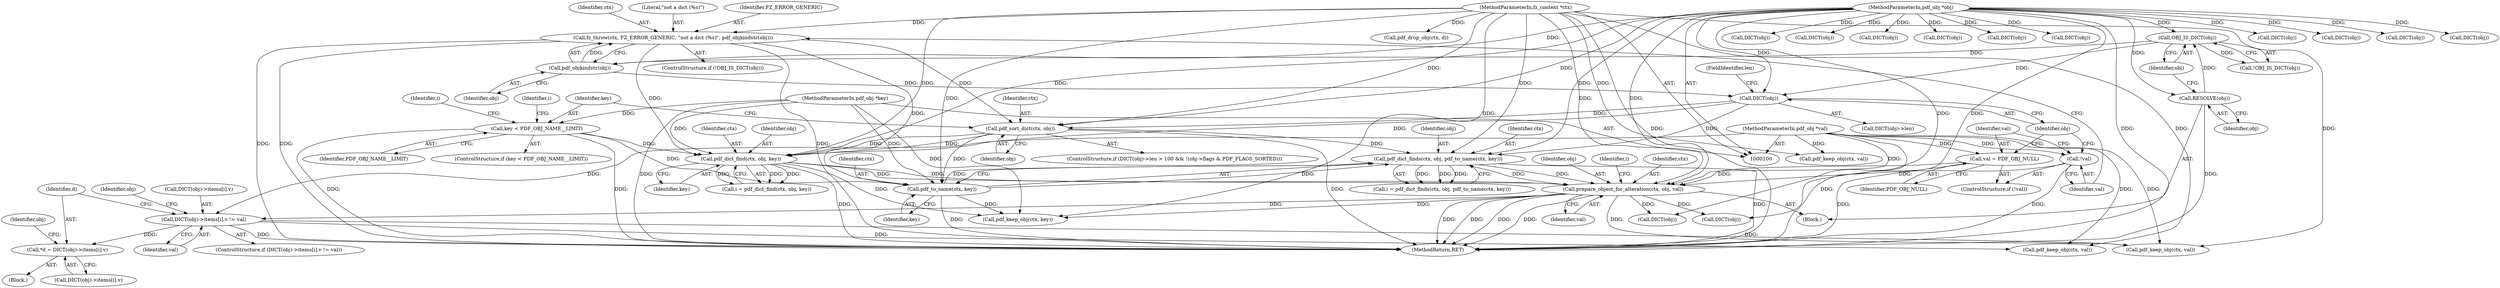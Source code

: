 digraph "0_ghostscript_1e03c06456d997435019fb3526fa2d4be7dbc6ec@array" {
"1000190" [label="(Call,*d = DICT(obj)->items[i].v)"];
"1000178" [label="(Call,DICT(obj)->items[i].v != val)"];
"1000161" [label="(Call,prepare_object_for_alteration(ctx, obj, val))"];
"1000148" [label="(Call,pdf_dict_find(ctx, obj, key))"];
"1000113" [label="(Call,fz_throw(ctx, FZ_ERROR_GENERIC, \"not a dict (%s)\", pdf_objkindstr(obj)))"];
"1000101" [label="(MethodParameterIn,fz_context *ctx)"];
"1000117" [label="(Call,pdf_objkindstr(obj))"];
"1000111" [label="(Call,OBJ_IS_DICT(obj))"];
"1000107" [label="(Call,RESOLVE(obj))"];
"1000102" [label="(MethodParameterIn,pdf_obj *obj)"];
"1000139" [label="(Call,pdf_sort_dict(ctx, obj))"];
"1000129" [label="(Call,DICT(obj))"];
"1000143" [label="(Call,key < PDF_OBJ_NAME__LIMIT)"];
"1000103" [label="(MethodParameterIn,pdf_obj *key)"];
"1000155" [label="(Call,pdf_dict_finds(ctx, obj, pdf_to_name(ctx, key)))"];
"1000158" [label="(Call,pdf_to_name(ctx, key))"];
"1000122" [label="(Call,val = PDF_OBJ_NULL)"];
"1000104" [label="(MethodParameterIn,pdf_obj *val)"];
"1000120" [label="(Call,!val)"];
"1000110" [label="(Call,!OBJ_IS_DICT(obj))"];
"1000159" [label="(Identifier,ctx)"];
"1000182" [label="(Call,DICT(obj))"];
"1000128" [label="(Call,DICT(obj)->len)"];
"1000177" [label="(ControlStructure,if (DICT(obj)->items[i].v != val))"];
"1000113" [label="(Call,fz_throw(ctx, FZ_ERROR_GENERIC, \"not a dict (%s)\", pdf_objkindstr(obj)))"];
"1000158" [label="(Call,pdf_to_name(ctx, key))"];
"1000162" [label="(Identifier,ctx)"];
"1000173" [label="(Call,DICT(obj))"];
"1000142" [label="(ControlStructure,if (key < PDF_OBJ_NAME__LIMIT))"];
"1000178" [label="(Call,DICT(obj)->items[i].v != val)"];
"1000282" [label="(Call,DICT(obj))"];
"1000112" [label="(Identifier,obj)"];
"1000153" [label="(Call,i = pdf_dict_finds(ctx, obj, pdf_to_name(ctx, key)))"];
"1000107" [label="(Call,RESOLVE(obj))"];
"1000160" [label="(Identifier,key)"];
"1000163" [label="(Identifier,obj)"];
"1000151" [label="(Identifier,key)"];
"1000270" [label="(Call,DICT(obj))"];
"1000147" [label="(Identifier,i)"];
"1000119" [label="(ControlStructure,if (!val))"];
"1000116" [label="(Literal,\"not a dict (%s)\")"];
"1000275" [label="(Call,pdf_keep_obj(ctx, key))"];
"1000130" [label="(Identifier,obj)"];
"1000233" [label="(Call,pdf_keep_obj(ctx, val))"];
"1000131" [label="(FieldIdentifier,len)"];
"1000124" [label="(Identifier,PDF_OBJ_NULL)"];
"1000228" [label="(Call,DICT(obj))"];
"1000123" [label="(Identifier,val)"];
"1000101" [label="(MethodParameterIn,fz_context *ctx)"];
"1000187" [label="(Identifier,val)"];
"1000122" [label="(Call,val = PDF_OBJ_NULL)"];
"1000109" [label="(ControlStructure,if (!OBJ_IS_DICT(obj)))"];
"1000118" [label="(Identifier,obj)"];
"1000164" [label="(Identifier,val)"];
"1000191" [label="(Identifier,d)"];
"1000219" [label="(Call,DICT(obj))"];
"1000102" [label="(MethodParameterIn,pdf_obj *obj)"];
"1000236" [label="(Call,pdf_drop_obj(ctx, d))"];
"1000292" [label="(Call,DICT(obj))"];
"1000154" [label="(Identifier,i)"];
"1000161" [label="(Call,prepare_object_for_alteration(ctx, obj, val))"];
"1000190" [label="(Call,*d = DICT(obj)->items[i].v)"];
"1000155" [label="(Call,pdf_dict_finds(ctx, obj, pdf_to_name(ctx, key)))"];
"1000141" [label="(Identifier,obj)"];
"1000120" [label="(Call,!val)"];
"1000111" [label="(Call,OBJ_IS_DICT(obj))"];
"1000115" [label="(Identifier,FZ_ERROR_GENERIC)"];
"1000260" [label="(Call,DICT(obj))"];
"1000287" [label="(Call,pdf_keep_obj(ctx, val))"];
"1000139" [label="(Call,pdf_sort_dict(ctx, obj))"];
"1000157" [label="(Identifier,obj)"];
"1000204" [label="(Call,DICT(obj))"];
"1000188" [label="(Block,)"];
"1000149" [label="(Identifier,ctx)"];
"1000105" [label="(Block,)"];
"1000244" [label="(Call,DICT(obj))"];
"1000253" [label="(Call,DICT(obj))"];
"1000140" [label="(Identifier,ctx)"];
"1000192" [label="(Call,DICT(obj)->items[i].v)"];
"1000117" [label="(Call,pdf_objkindstr(obj))"];
"1000145" [label="(Identifier,PDF_OBJ_NAME__LIMIT)"];
"1000156" [label="(Identifier,ctx)"];
"1000143" [label="(Call,key < PDF_OBJ_NAME__LIMIT)"];
"1000245" [label="(Identifier,obj)"];
"1000121" [label="(Identifier,val)"];
"1000295" [label="(MethodReturn,RET)"];
"1000104" [label="(MethodParameterIn,pdf_obj *val)"];
"1000129" [label="(Call,DICT(obj))"];
"1000103" [label="(MethodParameterIn,pdf_obj *key)"];
"1000114" [label="(Identifier,ctx)"];
"1000144" [label="(Identifier,key)"];
"1000150" [label="(Identifier,obj)"];
"1000205" [label="(Identifier,obj)"];
"1000146" [label="(Call,i = pdf_dict_find(ctx, obj, key))"];
"1000108" [label="(Identifier,obj)"];
"1000125" [label="(ControlStructure,if (DICT(obj)->len > 100 && !(obj->flags & PDF_FLAGS_SORTED)))"];
"1000195" [label="(Call,DICT(obj))"];
"1000168" [label="(Identifier,i)"];
"1000148" [label="(Call,pdf_dict_find(ctx, obj, key))"];
"1000209" [label="(Call,pdf_keep_obj(ctx, val))"];
"1000179" [label="(Call,DICT(obj)->items[i].v)"];
"1000190" -> "1000188"  [label="AST: "];
"1000190" -> "1000192"  [label="CFG: "];
"1000191" -> "1000190"  [label="AST: "];
"1000192" -> "1000190"  [label="AST: "];
"1000205" -> "1000190"  [label="CFG: "];
"1000178" -> "1000190"  [label="DDG: "];
"1000178" -> "1000177"  [label="AST: "];
"1000178" -> "1000187"  [label="CFG: "];
"1000179" -> "1000178"  [label="AST: "];
"1000187" -> "1000178"  [label="AST: "];
"1000191" -> "1000178"  [label="CFG: "];
"1000245" -> "1000178"  [label="CFG: "];
"1000178" -> "1000295"  [label="DDG: "];
"1000161" -> "1000178"  [label="DDG: "];
"1000104" -> "1000178"  [label="DDG: "];
"1000178" -> "1000209"  [label="DDG: "];
"1000178" -> "1000287"  [label="DDG: "];
"1000161" -> "1000105"  [label="AST: "];
"1000161" -> "1000164"  [label="CFG: "];
"1000162" -> "1000161"  [label="AST: "];
"1000163" -> "1000161"  [label="AST: "];
"1000164" -> "1000161"  [label="AST: "];
"1000168" -> "1000161"  [label="CFG: "];
"1000161" -> "1000295"  [label="DDG: "];
"1000161" -> "1000295"  [label="DDG: "];
"1000161" -> "1000295"  [label="DDG: "];
"1000161" -> "1000295"  [label="DDG: "];
"1000148" -> "1000161"  [label="DDG: "];
"1000148" -> "1000161"  [label="DDG: "];
"1000155" -> "1000161"  [label="DDG: "];
"1000155" -> "1000161"  [label="DDG: "];
"1000101" -> "1000161"  [label="DDG: "];
"1000102" -> "1000161"  [label="DDG: "];
"1000122" -> "1000161"  [label="DDG: "];
"1000120" -> "1000161"  [label="DDG: "];
"1000104" -> "1000161"  [label="DDG: "];
"1000161" -> "1000173"  [label="DDG: "];
"1000161" -> "1000182"  [label="DDG: "];
"1000161" -> "1000209"  [label="DDG: "];
"1000161" -> "1000275"  [label="DDG: "];
"1000148" -> "1000146"  [label="AST: "];
"1000148" -> "1000151"  [label="CFG: "];
"1000149" -> "1000148"  [label="AST: "];
"1000150" -> "1000148"  [label="AST: "];
"1000151" -> "1000148"  [label="AST: "];
"1000146" -> "1000148"  [label="CFG: "];
"1000148" -> "1000295"  [label="DDG: "];
"1000148" -> "1000146"  [label="DDG: "];
"1000148" -> "1000146"  [label="DDG: "];
"1000148" -> "1000146"  [label="DDG: "];
"1000113" -> "1000148"  [label="DDG: "];
"1000139" -> "1000148"  [label="DDG: "];
"1000139" -> "1000148"  [label="DDG: "];
"1000101" -> "1000148"  [label="DDG: "];
"1000129" -> "1000148"  [label="DDG: "];
"1000102" -> "1000148"  [label="DDG: "];
"1000143" -> "1000148"  [label="DDG: "];
"1000103" -> "1000148"  [label="DDG: "];
"1000148" -> "1000275"  [label="DDG: "];
"1000113" -> "1000109"  [label="AST: "];
"1000113" -> "1000117"  [label="CFG: "];
"1000114" -> "1000113"  [label="AST: "];
"1000115" -> "1000113"  [label="AST: "];
"1000116" -> "1000113"  [label="AST: "];
"1000117" -> "1000113"  [label="AST: "];
"1000121" -> "1000113"  [label="CFG: "];
"1000113" -> "1000295"  [label="DDG: "];
"1000113" -> "1000295"  [label="DDG: "];
"1000113" -> "1000295"  [label="DDG: "];
"1000101" -> "1000113"  [label="DDG: "];
"1000117" -> "1000113"  [label="DDG: "];
"1000113" -> "1000139"  [label="DDG: "];
"1000113" -> "1000158"  [label="DDG: "];
"1000101" -> "1000100"  [label="AST: "];
"1000101" -> "1000295"  [label="DDG: "];
"1000101" -> "1000139"  [label="DDG: "];
"1000101" -> "1000155"  [label="DDG: "];
"1000101" -> "1000158"  [label="DDG: "];
"1000101" -> "1000209"  [label="DDG: "];
"1000101" -> "1000233"  [label="DDG: "];
"1000101" -> "1000236"  [label="DDG: "];
"1000101" -> "1000275"  [label="DDG: "];
"1000101" -> "1000287"  [label="DDG: "];
"1000117" -> "1000118"  [label="CFG: "];
"1000118" -> "1000117"  [label="AST: "];
"1000111" -> "1000117"  [label="DDG: "];
"1000102" -> "1000117"  [label="DDG: "];
"1000117" -> "1000129"  [label="DDG: "];
"1000111" -> "1000110"  [label="AST: "];
"1000111" -> "1000112"  [label="CFG: "];
"1000112" -> "1000111"  [label="AST: "];
"1000110" -> "1000111"  [label="CFG: "];
"1000111" -> "1000110"  [label="DDG: "];
"1000107" -> "1000111"  [label="DDG: "];
"1000102" -> "1000111"  [label="DDG: "];
"1000111" -> "1000129"  [label="DDG: "];
"1000107" -> "1000105"  [label="AST: "];
"1000107" -> "1000108"  [label="CFG: "];
"1000108" -> "1000107"  [label="AST: "];
"1000112" -> "1000107"  [label="CFG: "];
"1000107" -> "1000295"  [label="DDG: "];
"1000102" -> "1000107"  [label="DDG: "];
"1000102" -> "1000100"  [label="AST: "];
"1000102" -> "1000295"  [label="DDG: "];
"1000102" -> "1000129"  [label="DDG: "];
"1000102" -> "1000139"  [label="DDG: "];
"1000102" -> "1000155"  [label="DDG: "];
"1000102" -> "1000173"  [label="DDG: "];
"1000102" -> "1000182"  [label="DDG: "];
"1000102" -> "1000195"  [label="DDG: "];
"1000102" -> "1000204"  [label="DDG: "];
"1000102" -> "1000219"  [label="DDG: "];
"1000102" -> "1000228"  [label="DDG: "];
"1000102" -> "1000244"  [label="DDG: "];
"1000102" -> "1000253"  [label="DDG: "];
"1000102" -> "1000260"  [label="DDG: "];
"1000102" -> "1000270"  [label="DDG: "];
"1000102" -> "1000282"  [label="DDG: "];
"1000102" -> "1000292"  [label="DDG: "];
"1000139" -> "1000125"  [label="AST: "];
"1000139" -> "1000141"  [label="CFG: "];
"1000140" -> "1000139"  [label="AST: "];
"1000141" -> "1000139"  [label="AST: "];
"1000144" -> "1000139"  [label="CFG: "];
"1000139" -> "1000295"  [label="DDG: "];
"1000129" -> "1000139"  [label="DDG: "];
"1000139" -> "1000155"  [label="DDG: "];
"1000139" -> "1000158"  [label="DDG: "];
"1000129" -> "1000128"  [label="AST: "];
"1000129" -> "1000130"  [label="CFG: "];
"1000130" -> "1000129"  [label="AST: "];
"1000131" -> "1000129"  [label="CFG: "];
"1000129" -> "1000155"  [label="DDG: "];
"1000143" -> "1000142"  [label="AST: "];
"1000143" -> "1000145"  [label="CFG: "];
"1000144" -> "1000143"  [label="AST: "];
"1000145" -> "1000143"  [label="AST: "];
"1000147" -> "1000143"  [label="CFG: "];
"1000154" -> "1000143"  [label="CFG: "];
"1000143" -> "1000295"  [label="DDG: "];
"1000143" -> "1000295"  [label="DDG: "];
"1000103" -> "1000143"  [label="DDG: "];
"1000143" -> "1000158"  [label="DDG: "];
"1000103" -> "1000100"  [label="AST: "];
"1000103" -> "1000295"  [label="DDG: "];
"1000103" -> "1000158"  [label="DDG: "];
"1000103" -> "1000275"  [label="DDG: "];
"1000155" -> "1000153"  [label="AST: "];
"1000155" -> "1000158"  [label="CFG: "];
"1000156" -> "1000155"  [label="AST: "];
"1000157" -> "1000155"  [label="AST: "];
"1000158" -> "1000155"  [label="AST: "];
"1000153" -> "1000155"  [label="CFG: "];
"1000155" -> "1000295"  [label="DDG: "];
"1000155" -> "1000153"  [label="DDG: "];
"1000155" -> "1000153"  [label="DDG: "];
"1000155" -> "1000153"  [label="DDG: "];
"1000158" -> "1000155"  [label="DDG: "];
"1000158" -> "1000155"  [label="DDG: "];
"1000158" -> "1000160"  [label="CFG: "];
"1000159" -> "1000158"  [label="AST: "];
"1000160" -> "1000158"  [label="AST: "];
"1000158" -> "1000295"  [label="DDG: "];
"1000158" -> "1000275"  [label="DDG: "];
"1000122" -> "1000119"  [label="AST: "];
"1000122" -> "1000124"  [label="CFG: "];
"1000123" -> "1000122"  [label="AST: "];
"1000124" -> "1000122"  [label="AST: "];
"1000130" -> "1000122"  [label="CFG: "];
"1000122" -> "1000295"  [label="DDG: "];
"1000104" -> "1000122"  [label="DDG: "];
"1000104" -> "1000100"  [label="AST: "];
"1000104" -> "1000295"  [label="DDG: "];
"1000104" -> "1000120"  [label="DDG: "];
"1000104" -> "1000209"  [label="DDG: "];
"1000104" -> "1000233"  [label="DDG: "];
"1000104" -> "1000287"  [label="DDG: "];
"1000120" -> "1000119"  [label="AST: "];
"1000120" -> "1000121"  [label="CFG: "];
"1000121" -> "1000120"  [label="AST: "];
"1000123" -> "1000120"  [label="CFG: "];
"1000130" -> "1000120"  [label="CFG: "];
"1000120" -> "1000295"  [label="DDG: "];
}
